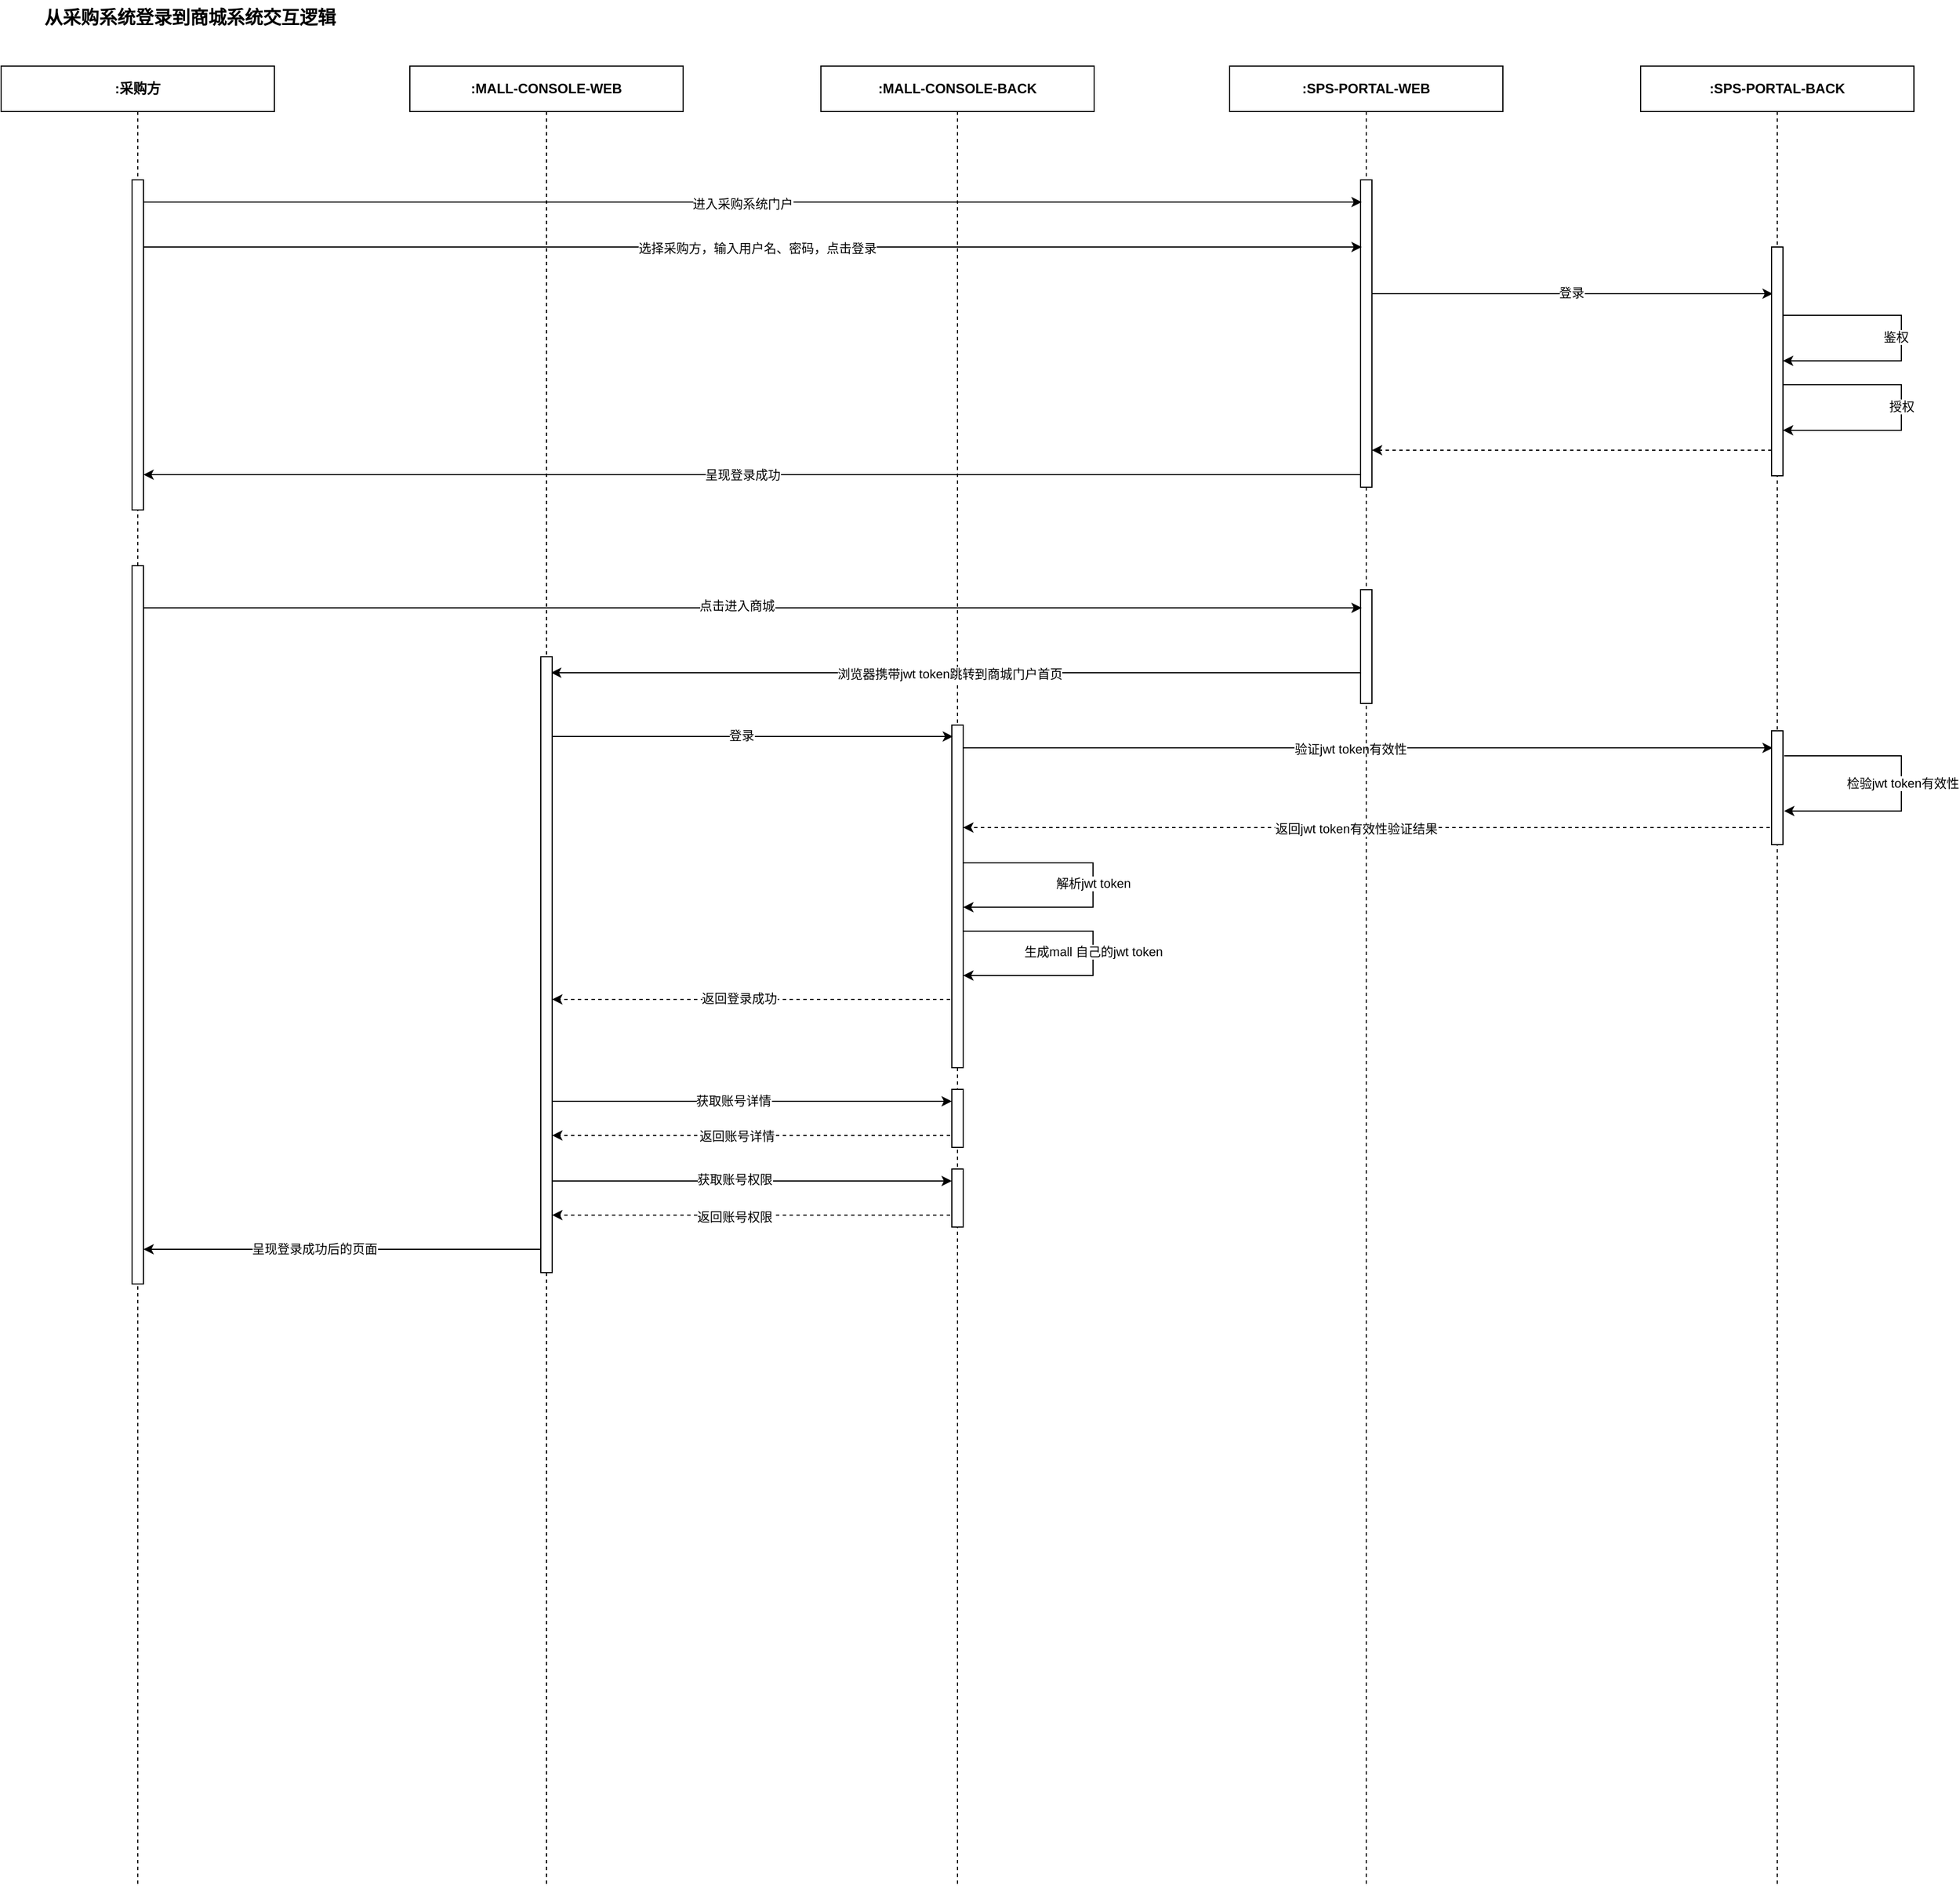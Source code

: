 <mxfile version="21.2.9" type="github">
  <diagram name="从采购系统登录到商城系统交互逻辑" id="j8WBIBVknSNu1XmUjdeU">
    <mxGraphModel dx="947" dy="499" grid="1" gridSize="10" guides="1" tooltips="1" connect="1" arrows="1" fold="1" page="1" pageScale="1" pageWidth="1169" pageHeight="827" math="0" shadow="0">
      <root>
        <mxCell id="H5cVejKP9JeCfFEW8kaw-0" />
        <mxCell id="H5cVejKP9JeCfFEW8kaw-1" parent="H5cVejKP9JeCfFEW8kaw-0" />
        <mxCell id="89NuwvfRQPeYw-hL_1RW-55" value="" style="edgeStyle=elbowEdgeStyle;rounded=0;orthogonalLoop=1;jettySize=auto;html=1;elbow=vertical;curved=0;" edge="1" parent="H5cVejKP9JeCfFEW8kaw-1" source="H5cVejKP9JeCfFEW8kaw-2">
          <mxGeometry relative="1" as="geometry">
            <mxPoint x="1637" y="680" as="targetPoint" />
          </mxGeometry>
        </mxCell>
        <mxCell id="89NuwvfRQPeYw-hL_1RW-68" value="验证jwt token有效性" style="edgeLabel;html=1;align=center;verticalAlign=middle;resizable=0;points=[];" vertex="1" connectable="0" parent="89NuwvfRQPeYw-hL_1RW-55">
          <mxGeometry x="-0.084" y="-1" relative="1" as="geometry">
            <mxPoint x="17" as="offset" />
          </mxGeometry>
        </mxCell>
        <mxCell id="89NuwvfRQPeYw-hL_1RW-76" value="" style="edgeStyle=elbowEdgeStyle;rounded=0;orthogonalLoop=1;jettySize=auto;html=1;elbow=vertical;curved=0;dashed=1;" edge="1" parent="H5cVejKP9JeCfFEW8kaw-1" source="H5cVejKP9JeCfFEW8kaw-2">
          <mxGeometry relative="1" as="geometry">
            <mxPoint x="565" y="901" as="targetPoint" />
          </mxGeometry>
        </mxCell>
        <mxCell id="89NuwvfRQPeYw-hL_1RW-77" value="返回登录成功" style="edgeLabel;html=1;align=center;verticalAlign=middle;resizable=0;points=[];" vertex="1" connectable="0" parent="89NuwvfRQPeYw-hL_1RW-76">
          <mxGeometry x="0.077" y="-1" relative="1" as="geometry">
            <mxPoint as="offset" />
          </mxGeometry>
        </mxCell>
        <mxCell id="89NuwvfRQPeYw-hL_1RW-85" value="" style="edgeStyle=elbowEdgeStyle;rounded=0;orthogonalLoop=1;jettySize=auto;html=1;elbow=vertical;curved=0;dashed=1;" edge="1" parent="H5cVejKP9JeCfFEW8kaw-1" source="H5cVejKP9JeCfFEW8kaw-2">
          <mxGeometry relative="1" as="geometry">
            <mxPoint x="565" y="1020.333" as="targetPoint" />
          </mxGeometry>
        </mxCell>
        <mxCell id="89NuwvfRQPeYw-hL_1RW-86" value="返回账号详情" style="edgeLabel;html=1;align=center;verticalAlign=middle;resizable=0;points=[];" vertex="1" connectable="0" parent="89NuwvfRQPeYw-hL_1RW-85">
          <mxGeometry x="0.141" relative="1" as="geometry">
            <mxPoint x="9" as="offset" />
          </mxGeometry>
        </mxCell>
        <mxCell id="89NuwvfRQPeYw-hL_1RW-92" value="" style="edgeStyle=elbowEdgeStyle;rounded=0;orthogonalLoop=1;jettySize=auto;html=1;elbow=vertical;curved=0;dashed=1;" edge="1" parent="H5cVejKP9JeCfFEW8kaw-1" source="H5cVejKP9JeCfFEW8kaw-2">
          <mxGeometry relative="1" as="geometry">
            <mxPoint x="565" y="1090.333" as="targetPoint" />
          </mxGeometry>
        </mxCell>
        <mxCell id="89NuwvfRQPeYw-hL_1RW-93" value="返回账号权限" style="edgeLabel;html=1;align=center;verticalAlign=middle;resizable=0;points=[];" vertex="1" connectable="0" parent="89NuwvfRQPeYw-hL_1RW-92">
          <mxGeometry x="0.149" y="1" relative="1" as="geometry">
            <mxPoint x="9" as="offset" />
          </mxGeometry>
        </mxCell>
        <mxCell id="H5cVejKP9JeCfFEW8kaw-2" value="&lt;b&gt;:MALL-CONSOLE-BACK&lt;/b&gt;" style="shape=umlLifeline;perimeter=lifelinePerimeter;whiteSpace=wrap;html=1;container=1;dropTarget=0;collapsible=0;recursiveResize=0;outlineConnect=0;portConstraint=eastwest;newEdgeStyle={&quot;edgeStyle&quot;:&quot;elbowEdgeStyle&quot;,&quot;elbow&quot;:&quot;vertical&quot;,&quot;curved&quot;:0,&quot;rounded&quot;:0};" parent="H5cVejKP9JeCfFEW8kaw-1" vertex="1">
          <mxGeometry x="801" y="81" width="240" height="1600" as="geometry" />
        </mxCell>
        <mxCell id="89NuwvfRQPeYw-hL_1RW-47" value="" style="html=1;points=[];perimeter=orthogonalPerimeter;outlineConnect=0;targetShapes=umlLifeline;portConstraint=eastwest;newEdgeStyle={&quot;edgeStyle&quot;:&quot;elbowEdgeStyle&quot;,&quot;elbow&quot;:&quot;vertical&quot;,&quot;curved&quot;:0,&quot;rounded&quot;:0};" vertex="1" parent="H5cVejKP9JeCfFEW8kaw-2">
          <mxGeometry x="115" y="579" width="10" height="301" as="geometry" />
        </mxCell>
        <mxCell id="89NuwvfRQPeYw-hL_1RW-71" value="" style="edgeStyle=orthogonalEdgeStyle;rounded=0;orthogonalLoop=1;jettySize=auto;html=1;" edge="1" parent="H5cVejKP9JeCfFEW8kaw-2" source="89NuwvfRQPeYw-hL_1RW-47" target="89NuwvfRQPeYw-hL_1RW-47">
          <mxGeometry relative="1" as="geometry">
            <mxPoint x="125" y="700" as="sourcePoint" />
            <mxPoint x="125" y="760" as="targetPoint" />
            <Array as="points">
              <mxPoint x="239" y="700" />
              <mxPoint x="239" y="739" />
            </Array>
          </mxGeometry>
        </mxCell>
        <mxCell id="89NuwvfRQPeYw-hL_1RW-72" value="解析jwt token" style="edgeLabel;html=1;align=center;verticalAlign=middle;resizable=0;points=[];" vertex="1" connectable="0" parent="89NuwvfRQPeYw-hL_1RW-71">
          <mxGeometry x="-0.051" relative="1" as="geometry">
            <mxPoint y="5" as="offset" />
          </mxGeometry>
        </mxCell>
        <mxCell id="89NuwvfRQPeYw-hL_1RW-73" value="" style="edgeStyle=orthogonalEdgeStyle;rounded=0;orthogonalLoop=1;jettySize=auto;html=1;" edge="1" parent="H5cVejKP9JeCfFEW8kaw-2">
          <mxGeometry relative="1" as="geometry">
            <mxPoint x="125" y="760" as="sourcePoint" />
            <mxPoint x="125" y="799" as="targetPoint" />
            <Array as="points">
              <mxPoint x="239" y="760" />
              <mxPoint x="239" y="799" />
            </Array>
          </mxGeometry>
        </mxCell>
        <mxCell id="89NuwvfRQPeYw-hL_1RW-74" value="生成mall 自己的jwt token" style="edgeLabel;html=1;align=center;verticalAlign=middle;resizable=0;points=[];" vertex="1" connectable="0" parent="89NuwvfRQPeYw-hL_1RW-73">
          <mxGeometry x="-0.051" relative="1" as="geometry">
            <mxPoint y="5" as="offset" />
          </mxGeometry>
        </mxCell>
        <mxCell id="89NuwvfRQPeYw-hL_1RW-80" value="" style="html=1;points=[];perimeter=orthogonalPerimeter;outlineConnect=0;targetShapes=umlLifeline;portConstraint=eastwest;newEdgeStyle={&quot;edgeStyle&quot;:&quot;elbowEdgeStyle&quot;,&quot;elbow&quot;:&quot;vertical&quot;,&quot;curved&quot;:0,&quot;rounded&quot;:0};" vertex="1" parent="H5cVejKP9JeCfFEW8kaw-2">
          <mxGeometry x="115" y="899" width="10" height="51" as="geometry" />
        </mxCell>
        <mxCell id="89NuwvfRQPeYw-hL_1RW-87" value="" style="html=1;points=[];perimeter=orthogonalPerimeter;outlineConnect=0;targetShapes=umlLifeline;portConstraint=eastwest;newEdgeStyle={&quot;edgeStyle&quot;:&quot;elbowEdgeStyle&quot;,&quot;elbow&quot;:&quot;vertical&quot;,&quot;curved&quot;:0,&quot;rounded&quot;:0};" vertex="1" parent="H5cVejKP9JeCfFEW8kaw-2">
          <mxGeometry x="115" y="969" width="10" height="51" as="geometry" />
        </mxCell>
        <mxCell id="89NuwvfRQPeYw-hL_1RW-13" value="" style="edgeStyle=elbowEdgeStyle;rounded=0;orthogonalLoop=1;jettySize=auto;html=1;elbow=vertical;curved=0;" edge="1" parent="H5cVejKP9JeCfFEW8kaw-1">
          <mxGeometry relative="1" as="geometry">
            <mxPoint x="1279.5" y="281" as="sourcePoint" />
            <mxPoint x="1637" y="280.8" as="targetPoint" />
          </mxGeometry>
        </mxCell>
        <mxCell id="89NuwvfRQPeYw-hL_1RW-29" value="登录" style="edgeLabel;html=1;align=center;verticalAlign=middle;resizable=0;points=[];" vertex="1" connectable="0" parent="89NuwvfRQPeYw-hL_1RW-13">
          <mxGeometry x="-0.046" relative="1" as="geometry">
            <mxPoint x="10" y="-1" as="offset" />
          </mxGeometry>
        </mxCell>
        <mxCell id="89NuwvfRQPeYw-hL_1RW-36" value="" style="edgeStyle=elbowEdgeStyle;rounded=0;orthogonalLoop=1;jettySize=auto;html=1;elbow=vertical;curved=0;" edge="1" parent="H5cVejKP9JeCfFEW8kaw-1" source="H5cVejKP9JeCfFEW8kaw-13">
          <mxGeometry relative="1" as="geometry">
            <mxPoint x="206" y="440" as="targetPoint" />
          </mxGeometry>
        </mxCell>
        <mxCell id="89NuwvfRQPeYw-hL_1RW-37" value="呈现登录成功" style="edgeLabel;html=1;align=center;verticalAlign=middle;resizable=0;points=[];" vertex="1" connectable="0" parent="89NuwvfRQPeYw-hL_1RW-36">
          <mxGeometry x="0.076" y="2" relative="1" as="geometry">
            <mxPoint x="30" y="-2" as="offset" />
          </mxGeometry>
        </mxCell>
        <mxCell id="89NuwvfRQPeYw-hL_1RW-44" value="" style="edgeStyle=elbowEdgeStyle;rounded=0;orthogonalLoop=1;jettySize=auto;html=1;elbow=vertical;curved=0;" edge="1" parent="H5cVejKP9JeCfFEW8kaw-1" source="H5cVejKP9JeCfFEW8kaw-13">
          <mxGeometry relative="1" as="geometry">
            <mxPoint x="564" y="614" as="targetPoint" />
          </mxGeometry>
        </mxCell>
        <mxCell id="89NuwvfRQPeYw-hL_1RW-46" value="浏览器携带jwt token跳转到商城门户首页" style="edgeLabel;html=1;align=center;verticalAlign=middle;resizable=0;points=[];" vertex="1" connectable="0" parent="89NuwvfRQPeYw-hL_1RW-44">
          <mxGeometry x="0.078" y="1" relative="1" as="geometry">
            <mxPoint x="20" as="offset" />
          </mxGeometry>
        </mxCell>
        <mxCell id="H5cVejKP9JeCfFEW8kaw-13" value="&lt;b&gt;:SPS-PORTAL-WEB&lt;/b&gt;" style="shape=umlLifeline;perimeter=lifelinePerimeter;whiteSpace=wrap;html=1;container=1;dropTarget=0;collapsible=0;recursiveResize=0;outlineConnect=0;portConstraint=eastwest;newEdgeStyle={&quot;edgeStyle&quot;:&quot;elbowEdgeStyle&quot;,&quot;elbow&quot;:&quot;vertical&quot;,&quot;curved&quot;:0,&quot;rounded&quot;:0};" parent="H5cVejKP9JeCfFEW8kaw-1" vertex="1">
          <mxGeometry x="1160" y="81" width="240" height="1600" as="geometry" />
        </mxCell>
        <mxCell id="89NuwvfRQPeYw-hL_1RW-4" value="" style="html=1;points=[];perimeter=orthogonalPerimeter;outlineConnect=0;targetShapes=umlLifeline;portConstraint=eastwest;newEdgeStyle={&quot;edgeStyle&quot;:&quot;elbowEdgeStyle&quot;,&quot;elbow&quot;:&quot;vertical&quot;,&quot;curved&quot;:0,&quot;rounded&quot;:0};" vertex="1" parent="H5cVejKP9JeCfFEW8kaw-13">
          <mxGeometry x="115" y="100" width="10" height="270" as="geometry" />
        </mxCell>
        <mxCell id="89NuwvfRQPeYw-hL_1RW-39" value="" style="html=1;points=[];perimeter=orthogonalPerimeter;outlineConnect=0;targetShapes=umlLifeline;portConstraint=eastwest;newEdgeStyle={&quot;edgeStyle&quot;:&quot;elbowEdgeStyle&quot;,&quot;elbow&quot;:&quot;vertical&quot;,&quot;curved&quot;:0,&quot;rounded&quot;:0};" vertex="1" parent="H5cVejKP9JeCfFEW8kaw-13">
          <mxGeometry x="115" y="460" width="10" height="100" as="geometry" />
        </mxCell>
        <mxCell id="89NuwvfRQPeYw-hL_1RW-15" value="" style="edgeStyle=orthogonalEdgeStyle;rounded=0;orthogonalLoop=1;jettySize=auto;html=1;elbow=vertical;" edge="1" parent="H5cVejKP9JeCfFEW8kaw-1">
          <mxGeometry relative="1" as="geometry">
            <mxPoint x="1644.7" y="298.04" as="sourcePoint" />
            <mxPoint x="1646" y="340" as="targetPoint" />
            <Array as="points">
              <mxPoint x="1645" y="300" />
              <mxPoint x="1750" y="300" />
              <mxPoint x="1750" y="340" />
            </Array>
          </mxGeometry>
        </mxCell>
        <mxCell id="89NuwvfRQPeYw-hL_1RW-18" value="鉴权" style="edgeLabel;html=1;align=center;verticalAlign=middle;resizable=0;points=[];" vertex="1" connectable="0" parent="89NuwvfRQPeYw-hL_1RW-15">
          <mxGeometry x="-0.573" y="1" relative="1" as="geometry">
            <mxPoint x="49" y="20" as="offset" />
          </mxGeometry>
        </mxCell>
        <mxCell id="89NuwvfRQPeYw-hL_1RW-67" value="" style="edgeStyle=elbowEdgeStyle;rounded=0;orthogonalLoop=1;jettySize=auto;html=1;elbow=vertical;curved=0;dashed=1;" edge="1" parent="H5cVejKP9JeCfFEW8kaw-1" source="H5cVejKP9JeCfFEW8kaw-15">
          <mxGeometry relative="1" as="geometry">
            <mxPoint x="926" y="750" as="targetPoint" />
          </mxGeometry>
        </mxCell>
        <mxCell id="89NuwvfRQPeYw-hL_1RW-69" value="返回jwt token有效性验证结果" style="edgeLabel;html=1;align=center;verticalAlign=middle;resizable=0;points=[];" vertex="1" connectable="0" parent="89NuwvfRQPeYw-hL_1RW-67">
          <mxGeometry x="0.076" y="3" relative="1" as="geometry">
            <mxPoint x="15" y="-2" as="offset" />
          </mxGeometry>
        </mxCell>
        <mxCell id="H5cVejKP9JeCfFEW8kaw-15" value="&lt;b&gt;:SPS-PORTAL-BACK&lt;/b&gt;" style="shape=umlLifeline;perimeter=lifelinePerimeter;whiteSpace=wrap;html=1;container=1;dropTarget=0;collapsible=0;recursiveResize=0;outlineConnect=0;portConstraint=eastwest;newEdgeStyle={&quot;edgeStyle&quot;:&quot;elbowEdgeStyle&quot;,&quot;elbow&quot;:&quot;vertical&quot;,&quot;curved&quot;:0,&quot;rounded&quot;:0};" parent="H5cVejKP9JeCfFEW8kaw-1" vertex="1">
          <mxGeometry x="1521" y="81" width="240" height="1600" as="geometry" />
        </mxCell>
        <mxCell id="89NuwvfRQPeYw-hL_1RW-11" value="" style="html=1;points=[];perimeter=orthogonalPerimeter;outlineConnect=0;targetShapes=umlLifeline;portConstraint=eastwest;newEdgeStyle={&quot;edgeStyle&quot;:&quot;elbowEdgeStyle&quot;,&quot;elbow&quot;:&quot;vertical&quot;,&quot;curved&quot;:0,&quot;rounded&quot;:0};" vertex="1" parent="H5cVejKP9JeCfFEW8kaw-15">
          <mxGeometry x="115" y="159" width="10" height="201" as="geometry" />
        </mxCell>
        <mxCell id="89NuwvfRQPeYw-hL_1RW-27" value="" style="edgeStyle=orthogonalEdgeStyle;rounded=0;orthogonalLoop=1;jettySize=auto;html=1;elbow=vertical;" edge="1" parent="H5cVejKP9JeCfFEW8kaw-15">
          <mxGeometry relative="1" as="geometry">
            <mxPoint x="125" y="280" as="sourcePoint" />
            <mxPoint x="125" y="320" as="targetPoint" />
            <Array as="points">
              <mxPoint x="229" y="280" />
              <mxPoint x="229" y="320" />
            </Array>
          </mxGeometry>
        </mxCell>
        <mxCell id="89NuwvfRQPeYw-hL_1RW-28" value="授权" style="edgeLabel;html=1;align=center;verticalAlign=middle;resizable=0;points=[];" vertex="1" connectable="0" parent="89NuwvfRQPeYw-hL_1RW-27">
          <mxGeometry x="-0.065" relative="1" as="geometry">
            <mxPoint y="7" as="offset" />
          </mxGeometry>
        </mxCell>
        <mxCell id="89NuwvfRQPeYw-hL_1RW-56" value="" style="html=1;points=[];perimeter=orthogonalPerimeter;outlineConnect=0;targetShapes=umlLifeline;portConstraint=eastwest;newEdgeStyle={&quot;edgeStyle&quot;:&quot;elbowEdgeStyle&quot;,&quot;elbow&quot;:&quot;vertical&quot;,&quot;curved&quot;:0,&quot;rounded&quot;:0};" vertex="1" parent="H5cVejKP9JeCfFEW8kaw-15">
          <mxGeometry x="115" y="584" width="10" height="100" as="geometry" />
        </mxCell>
        <mxCell id="89NuwvfRQPeYw-hL_1RW-64" value="" style="edgeStyle=orthogonalEdgeStyle;rounded=0;orthogonalLoop=1;jettySize=auto;html=1;elbow=vertical;entryX=1.1;entryY=0.705;entryDx=0;entryDy=0;entryPerimeter=0;exitX=1.1;exitY=0.22;exitDx=0;exitDy=0;exitPerimeter=0;" edge="1" parent="H5cVejKP9JeCfFEW8kaw-15" source="89NuwvfRQPeYw-hL_1RW-56" target="89NuwvfRQPeYw-hL_1RW-56">
          <mxGeometry relative="1" as="geometry">
            <mxPoint x="159" y="609" as="sourcePoint" />
            <mxPoint x="359" y="619" as="targetPoint" />
            <Array as="points">
              <mxPoint x="229" y="606" />
              <mxPoint x="229" y="655" />
            </Array>
          </mxGeometry>
        </mxCell>
        <mxCell id="89NuwvfRQPeYw-hL_1RW-65" value="检验jwt token有效性" style="edgeLabel;html=1;align=center;verticalAlign=middle;resizable=0;points=[];" vertex="1" connectable="0" parent="89NuwvfRQPeYw-hL_1RW-64">
          <mxGeometry x="-0.073" y="1" relative="1" as="geometry">
            <mxPoint y="9" as="offset" />
          </mxGeometry>
        </mxCell>
        <mxCell id="89NuwvfRQPeYw-hL_1RW-3" value="" style="edgeStyle=elbowEdgeStyle;rounded=0;orthogonalLoop=1;jettySize=auto;html=1;elbow=vertical;curved=0;" edge="1" parent="H5cVejKP9JeCfFEW8kaw-1" source="H5cVejKP9JeCfFEW8kaw-21">
          <mxGeometry relative="1" as="geometry">
            <mxPoint x="1276" y="200.333" as="targetPoint" />
          </mxGeometry>
        </mxCell>
        <mxCell id="89NuwvfRQPeYw-hL_1RW-5" value="进入采购系统门户" style="edgeLabel;html=1;align=center;verticalAlign=middle;resizable=0;points=[];" vertex="1" connectable="0" parent="89NuwvfRQPeYw-hL_1RW-3">
          <mxGeometry x="-0.144" y="-1" relative="1" as="geometry">
            <mxPoint x="71" as="offset" />
          </mxGeometry>
        </mxCell>
        <mxCell id="89NuwvfRQPeYw-hL_1RW-9" value="" style="edgeStyle=elbowEdgeStyle;rounded=0;orthogonalLoop=1;jettySize=auto;html=1;elbow=vertical;curved=0;" edge="1" parent="H5cVejKP9JeCfFEW8kaw-1">
          <mxGeometry relative="1" as="geometry">
            <mxPoint x="200.5" y="240" as="sourcePoint" />
            <mxPoint x="1276" y="239.8" as="targetPoint" />
          </mxGeometry>
        </mxCell>
        <mxCell id="89NuwvfRQPeYw-hL_1RW-10" value="选择采购方，输入用户名、密码，点击登录" style="edgeLabel;html=1;align=center;verticalAlign=middle;resizable=0;points=[];" vertex="1" connectable="0" parent="89NuwvfRQPeYw-hL_1RW-9">
          <mxGeometry x="0.011" y="-1" relative="1" as="geometry">
            <mxPoint as="offset" />
          </mxGeometry>
        </mxCell>
        <mxCell id="89NuwvfRQPeYw-hL_1RW-41" value="" style="edgeStyle=elbowEdgeStyle;rounded=0;orthogonalLoop=1;jettySize=auto;html=1;elbow=vertical;curved=0;" edge="1" parent="H5cVejKP9JeCfFEW8kaw-1" source="H5cVejKP9JeCfFEW8kaw-21">
          <mxGeometry relative="1" as="geometry">
            <mxPoint x="1276" y="557" as="targetPoint" />
          </mxGeometry>
        </mxCell>
        <mxCell id="89NuwvfRQPeYw-hL_1RW-42" value="点击进入商城" style="edgeLabel;html=1;align=center;verticalAlign=middle;resizable=0;points=[];" vertex="1" connectable="0" parent="89NuwvfRQPeYw-hL_1RW-41">
          <mxGeometry x="-0.021" y="2" relative="1" as="geometry">
            <mxPoint as="offset" />
          </mxGeometry>
        </mxCell>
        <mxCell id="H5cVejKP9JeCfFEW8kaw-21" value="&lt;b&gt;:采购方&lt;/b&gt;" style="shape=umlLifeline;perimeter=lifelinePerimeter;whiteSpace=wrap;html=1;container=1;dropTarget=0;collapsible=0;recursiveResize=0;outlineConnect=0;portConstraint=eastwest;newEdgeStyle={&quot;edgeStyle&quot;:&quot;elbowEdgeStyle&quot;,&quot;elbow&quot;:&quot;vertical&quot;,&quot;curved&quot;:0,&quot;rounded&quot;:0};" parent="H5cVejKP9JeCfFEW8kaw-1" vertex="1">
          <mxGeometry x="81" y="81" width="240" height="1600" as="geometry" />
        </mxCell>
        <mxCell id="H5cVejKP9JeCfFEW8kaw-22" value="" style="html=1;points=[];perimeter=orthogonalPerimeter;outlineConnect=0;targetShapes=umlLifeline;portConstraint=eastwest;newEdgeStyle={&quot;edgeStyle&quot;:&quot;elbowEdgeStyle&quot;,&quot;elbow&quot;:&quot;vertical&quot;,&quot;curved&quot;:0,&quot;rounded&quot;:0};" parent="H5cVejKP9JeCfFEW8kaw-21" vertex="1">
          <mxGeometry x="115" y="100" width="10" height="290" as="geometry" />
        </mxCell>
        <mxCell id="89NuwvfRQPeYw-hL_1RW-38" value="" style="html=1;points=[];perimeter=orthogonalPerimeter;outlineConnect=0;targetShapes=umlLifeline;portConstraint=eastwest;newEdgeStyle={&quot;edgeStyle&quot;:&quot;elbowEdgeStyle&quot;,&quot;elbow&quot;:&quot;vertical&quot;,&quot;curved&quot;:0,&quot;rounded&quot;:0};" vertex="1" parent="H5cVejKP9JeCfFEW8kaw-21">
          <mxGeometry x="115" y="439" width="10" height="631" as="geometry" />
        </mxCell>
        <mxCell id="89NuwvfRQPeYw-hL_1RW-49" value="" style="edgeStyle=elbowEdgeStyle;rounded=0;orthogonalLoop=1;jettySize=auto;html=1;elbow=vertical;curved=0;" edge="1" parent="H5cVejKP9JeCfFEW8kaw-1" source="H5cVejKP9JeCfFEW8kaw-27">
          <mxGeometry relative="1" as="geometry">
            <mxPoint x="917" y="670" as="targetPoint" />
          </mxGeometry>
        </mxCell>
        <mxCell id="89NuwvfRQPeYw-hL_1RW-50" value="登录" style="edgeLabel;html=1;align=center;verticalAlign=middle;resizable=0;points=[];" vertex="1" connectable="0" parent="89NuwvfRQPeYw-hL_1RW-49">
          <mxGeometry x="-0.102" y="1" relative="1" as="geometry">
            <mxPoint x="10" as="offset" />
          </mxGeometry>
        </mxCell>
        <mxCell id="89NuwvfRQPeYw-hL_1RW-82" value="" style="edgeStyle=elbowEdgeStyle;rounded=0;orthogonalLoop=1;jettySize=auto;html=1;elbow=vertical;curved=0;" edge="1" parent="H5cVejKP9JeCfFEW8kaw-1" source="H5cVejKP9JeCfFEW8kaw-27">
          <mxGeometry relative="1" as="geometry">
            <mxPoint x="916" y="990.333" as="targetPoint" />
          </mxGeometry>
        </mxCell>
        <mxCell id="89NuwvfRQPeYw-hL_1RW-83" value="获取账号详情" style="edgeLabel;html=1;align=center;verticalAlign=middle;resizable=0;points=[];" vertex="1" connectable="0" parent="89NuwvfRQPeYw-hL_1RW-82">
          <mxGeometry x="-0.08" y="-1" relative="1" as="geometry">
            <mxPoint y="-2" as="offset" />
          </mxGeometry>
        </mxCell>
        <mxCell id="89NuwvfRQPeYw-hL_1RW-89" value="" style="edgeStyle=elbowEdgeStyle;rounded=0;orthogonalLoop=1;jettySize=auto;html=1;elbow=vertical;curved=0;" edge="1" parent="H5cVejKP9JeCfFEW8kaw-1" source="H5cVejKP9JeCfFEW8kaw-27">
          <mxGeometry relative="1" as="geometry">
            <mxPoint x="916" y="1060.333" as="targetPoint" />
          </mxGeometry>
        </mxCell>
        <mxCell id="89NuwvfRQPeYw-hL_1RW-90" value="获取账号权限" style="edgeLabel;html=1;align=center;verticalAlign=middle;resizable=0;points=[];" vertex="1" connectable="0" parent="89NuwvfRQPeYw-hL_1RW-89">
          <mxGeometry x="-0.091" y="2" relative="1" as="geometry">
            <mxPoint x="3" as="offset" />
          </mxGeometry>
        </mxCell>
        <mxCell id="89NuwvfRQPeYw-hL_1RW-95" value="" style="edgeStyle=elbowEdgeStyle;rounded=0;orthogonalLoop=1;jettySize=auto;html=1;elbow=vertical;curved=0;" edge="1" parent="H5cVejKP9JeCfFEW8kaw-1" source="H5cVejKP9JeCfFEW8kaw-27">
          <mxGeometry relative="1" as="geometry">
            <mxPoint x="206" y="1120.333" as="targetPoint" />
          </mxGeometry>
        </mxCell>
        <mxCell id="89NuwvfRQPeYw-hL_1RW-96" value="呈现登录成功后的页面" style="edgeLabel;html=1;align=center;verticalAlign=middle;resizable=0;points=[];" vertex="1" connectable="0" parent="89NuwvfRQPeYw-hL_1RW-95">
          <mxGeometry x="0.153" y="-1" relative="1" as="geometry">
            <mxPoint as="offset" />
          </mxGeometry>
        </mxCell>
        <mxCell id="H5cVejKP9JeCfFEW8kaw-27" value="&lt;b&gt;:MALL-CONSOLE-WEB&lt;/b&gt;" style="shape=umlLifeline;perimeter=lifelinePerimeter;whiteSpace=wrap;html=1;container=1;dropTarget=0;collapsible=0;recursiveResize=0;outlineConnect=0;portConstraint=eastwest;newEdgeStyle={&quot;edgeStyle&quot;:&quot;elbowEdgeStyle&quot;,&quot;elbow&quot;:&quot;vertical&quot;,&quot;curved&quot;:0,&quot;rounded&quot;:0};" parent="H5cVejKP9JeCfFEW8kaw-1" vertex="1">
          <mxGeometry x="440" y="81" width="240" height="1600" as="geometry" />
        </mxCell>
        <mxCell id="89NuwvfRQPeYw-hL_1RW-45" value="" style="html=1;points=[];perimeter=orthogonalPerimeter;outlineConnect=0;targetShapes=umlLifeline;portConstraint=eastwest;newEdgeStyle={&quot;edgeStyle&quot;:&quot;elbowEdgeStyle&quot;,&quot;elbow&quot;:&quot;vertical&quot;,&quot;curved&quot;:0,&quot;rounded&quot;:0};" vertex="1" parent="H5cVejKP9JeCfFEW8kaw-27">
          <mxGeometry x="115" y="519" width="10" height="541" as="geometry" />
        </mxCell>
        <mxCell id="H5cVejKP9JeCfFEW8kaw-41" value="&lt;b style=&quot;font-size: 16px;&quot;&gt;从采购系统登录到商城系统交互逻辑&lt;/b&gt;" style="text;html=1;align=left;verticalAlign=middle;resizable=0;points=[];autosize=1;strokeColor=none;fillColor=none;fontSize=16;" parent="H5cVejKP9JeCfFEW8kaw-1" vertex="1">
          <mxGeometry x="117" y="23" width="280" height="30" as="geometry" />
        </mxCell>
        <mxCell id="89NuwvfRQPeYw-hL_1RW-25" value="" style="edgeStyle=elbowEdgeStyle;rounded=0;orthogonalLoop=1;jettySize=auto;html=1;elbow=vertical;curved=0;dashed=1;" edge="1" parent="H5cVejKP9JeCfFEW8kaw-1">
          <mxGeometry relative="1" as="geometry">
            <mxPoint x="1636" y="418.5" as="sourcePoint" />
            <mxPoint x="1285" y="418.5" as="targetPoint" />
          </mxGeometry>
        </mxCell>
      </root>
    </mxGraphModel>
  </diagram>
</mxfile>
